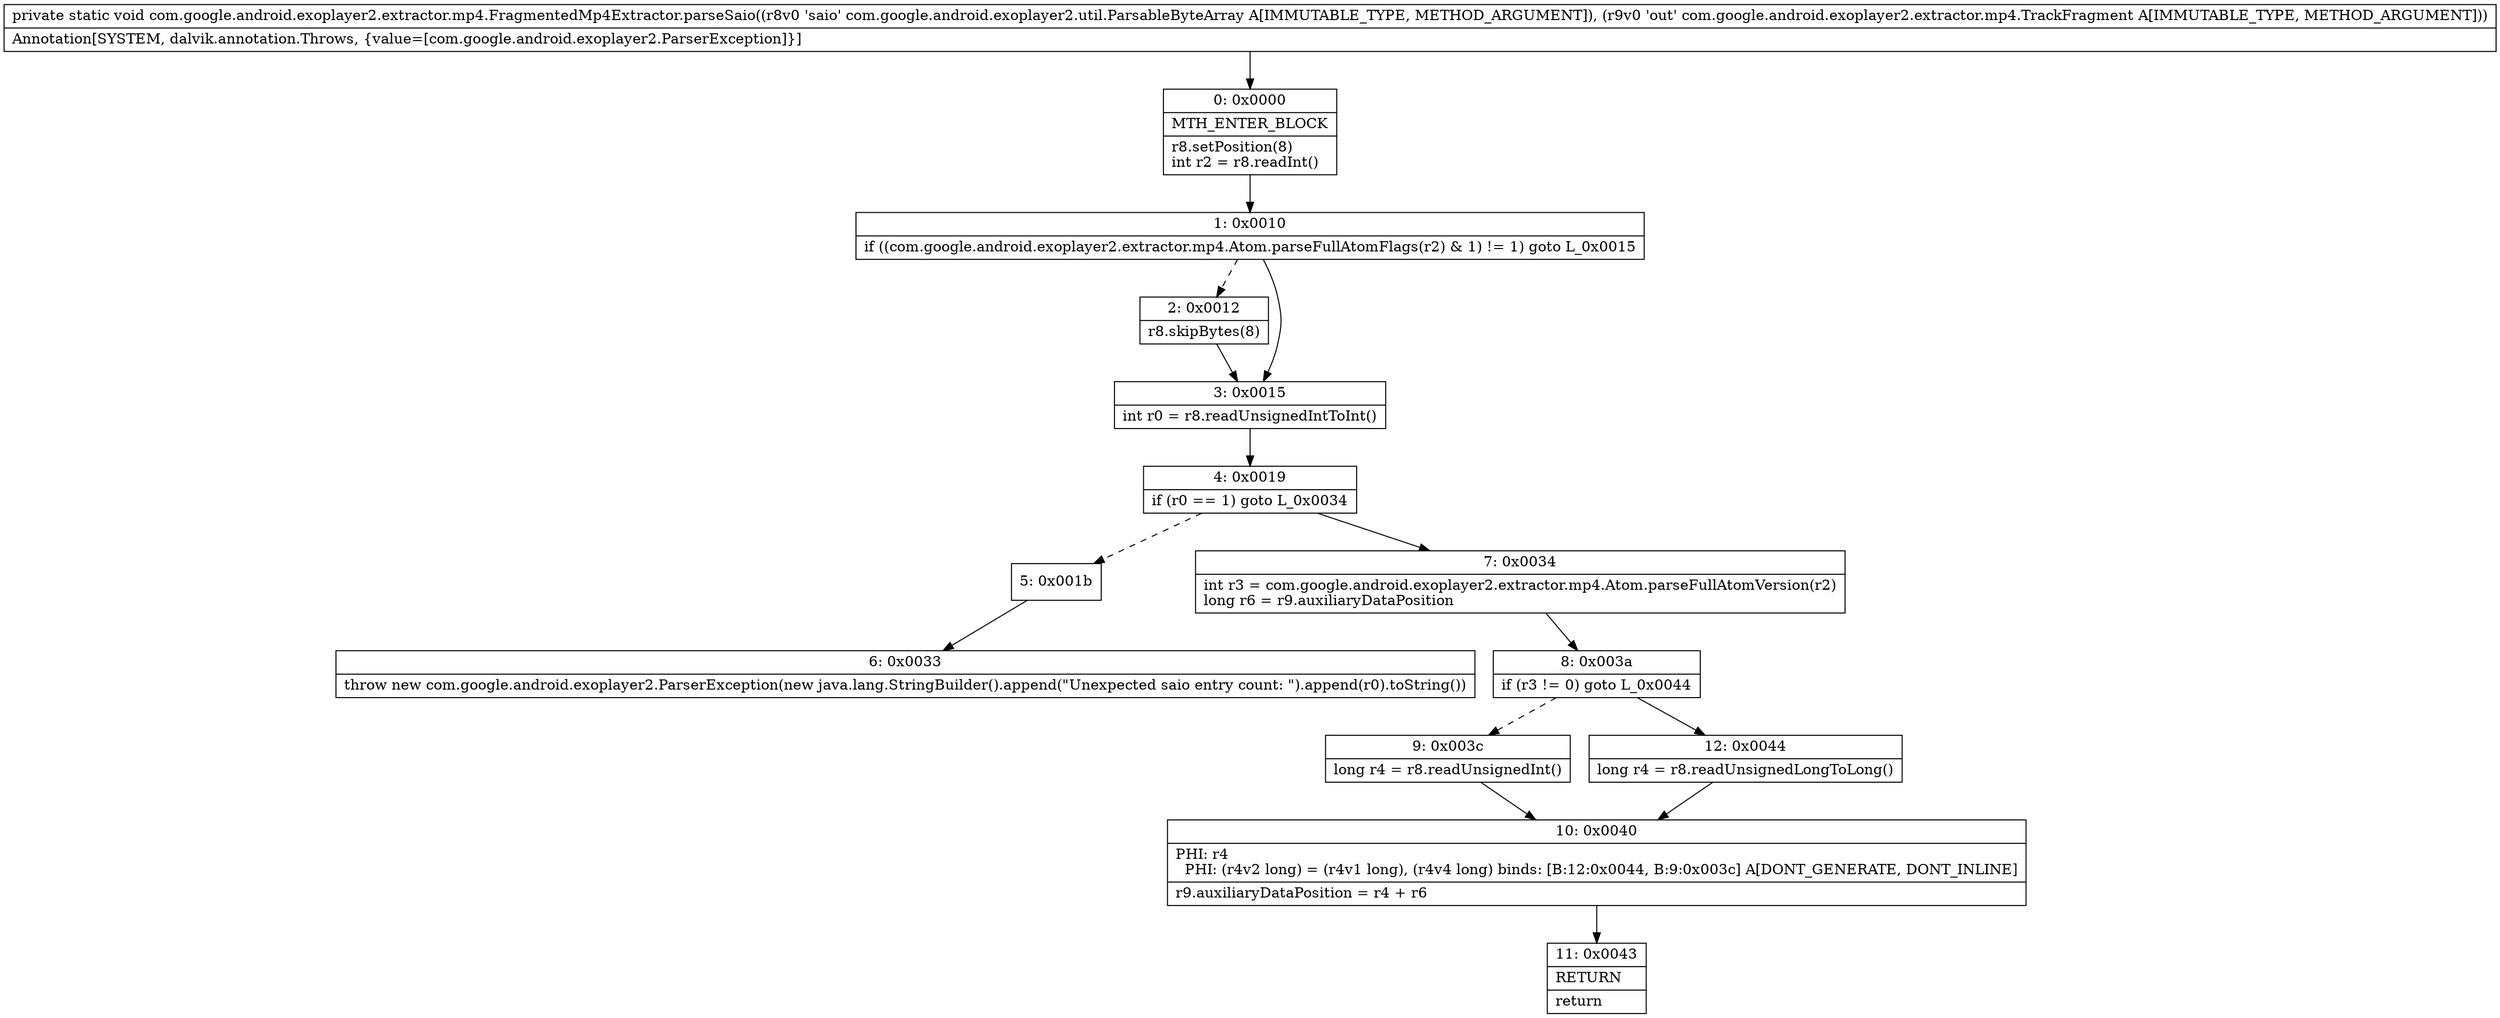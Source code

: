 digraph "CFG forcom.google.android.exoplayer2.extractor.mp4.FragmentedMp4Extractor.parseSaio(Lcom\/google\/android\/exoplayer2\/util\/ParsableByteArray;Lcom\/google\/android\/exoplayer2\/extractor\/mp4\/TrackFragment;)V" {
Node_0 [shape=record,label="{0\:\ 0x0000|MTH_ENTER_BLOCK\l|r8.setPosition(8)\lint r2 = r8.readInt()\l}"];
Node_1 [shape=record,label="{1\:\ 0x0010|if ((com.google.android.exoplayer2.extractor.mp4.Atom.parseFullAtomFlags(r2) & 1) != 1) goto L_0x0015\l}"];
Node_2 [shape=record,label="{2\:\ 0x0012|r8.skipBytes(8)\l}"];
Node_3 [shape=record,label="{3\:\ 0x0015|int r0 = r8.readUnsignedIntToInt()\l}"];
Node_4 [shape=record,label="{4\:\ 0x0019|if (r0 == 1) goto L_0x0034\l}"];
Node_5 [shape=record,label="{5\:\ 0x001b}"];
Node_6 [shape=record,label="{6\:\ 0x0033|throw new com.google.android.exoplayer2.ParserException(new java.lang.StringBuilder().append(\"Unexpected saio entry count: \").append(r0).toString())\l}"];
Node_7 [shape=record,label="{7\:\ 0x0034|int r3 = com.google.android.exoplayer2.extractor.mp4.Atom.parseFullAtomVersion(r2)\llong r6 = r9.auxiliaryDataPosition\l}"];
Node_8 [shape=record,label="{8\:\ 0x003a|if (r3 != 0) goto L_0x0044\l}"];
Node_9 [shape=record,label="{9\:\ 0x003c|long r4 = r8.readUnsignedInt()\l}"];
Node_10 [shape=record,label="{10\:\ 0x0040|PHI: r4 \l  PHI: (r4v2 long) = (r4v1 long), (r4v4 long) binds: [B:12:0x0044, B:9:0x003c] A[DONT_GENERATE, DONT_INLINE]\l|r9.auxiliaryDataPosition = r4 + r6\l}"];
Node_11 [shape=record,label="{11\:\ 0x0043|RETURN\l|return\l}"];
Node_12 [shape=record,label="{12\:\ 0x0044|long r4 = r8.readUnsignedLongToLong()\l}"];
MethodNode[shape=record,label="{private static void com.google.android.exoplayer2.extractor.mp4.FragmentedMp4Extractor.parseSaio((r8v0 'saio' com.google.android.exoplayer2.util.ParsableByteArray A[IMMUTABLE_TYPE, METHOD_ARGUMENT]), (r9v0 'out' com.google.android.exoplayer2.extractor.mp4.TrackFragment A[IMMUTABLE_TYPE, METHOD_ARGUMENT]))  | Annotation[SYSTEM, dalvik.annotation.Throws, \{value=[com.google.android.exoplayer2.ParserException]\}]\l}"];
MethodNode -> Node_0;
Node_0 -> Node_1;
Node_1 -> Node_2[style=dashed];
Node_1 -> Node_3;
Node_2 -> Node_3;
Node_3 -> Node_4;
Node_4 -> Node_5[style=dashed];
Node_4 -> Node_7;
Node_5 -> Node_6;
Node_7 -> Node_8;
Node_8 -> Node_9[style=dashed];
Node_8 -> Node_12;
Node_9 -> Node_10;
Node_10 -> Node_11;
Node_12 -> Node_10;
}

